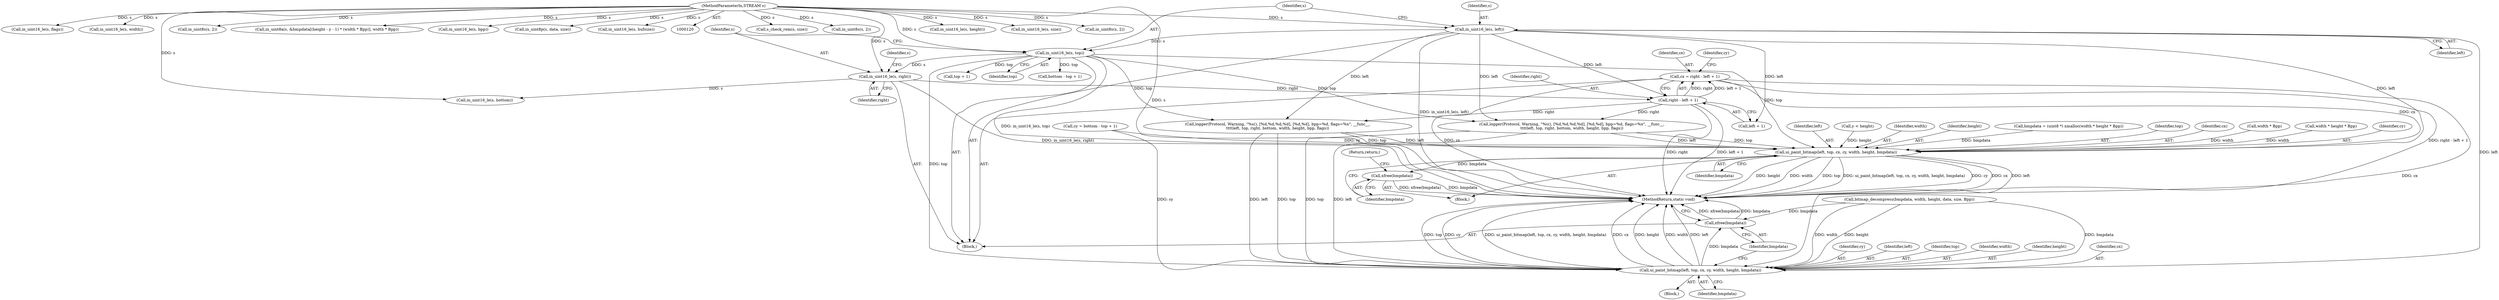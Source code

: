 digraph "0_rdesktop_4dca546d04321a610c1835010b5dad85163b65e1_7@integer" {
"1000182" [label="(Call,cx = right - left + 1)"];
"1000184" [label="(Call,right - left + 1)"];
"1000154" [label="(Call,in_uint16_le(s, right))"];
"1000151" [label="(Call,in_uint16_le(s, top))"];
"1000148" [label="(Call,in_uint16_le(s, left))"];
"1000121" [label="(MethodParameterIn,STREAM s)"];
"1000295" [label="(Call,ui_paint_bitmap(left, top, cx, cy, width, height, bmpdata))"];
"1000303" [label="(Call,xfree(bmpdata))"];
"1000361" [label="(Call,ui_paint_bitmap(left, top, cx, cy, width, height, bmpdata))"];
"1000376" [label="(Call,xfree(bmpdata))"];
"1000365" [label="(Identifier,cy)"];
"1000157" [label="(Call,in_uint16_le(s, bottom))"];
"1000154" [label="(Call,in_uint16_le(s, right))"];
"1000296" [label="(Identifier,left)"];
"1000362" [label="(Identifier,left)"];
"1000272" [label="(Call,y < height)"];
"1000363" [label="(Identifier,top)"];
"1000183" [label="(Identifier,cx)"];
"1000153" [label="(Identifier,top)"];
"1000330" [label="(Call,s_check_rem(s, size))"];
"1000235" [label="(Call,logger(Protocol, Warning, \"%s(), [%d,%d,%d,%d], [%d,%d], bpp=%d, flags=%x\", __func__,\n\t\t\t\tleft, top, right, bottom, width, height, bpp, flags))"];
"1000156" [label="(Identifier,right)"];
"1000316" [label="(Call,in_uint8s(s, 2))"];
"1000353" [label="(Call,bitmap_decompress(bmpdata, width, height, data, size, Bpp))"];
"1000163" [label="(Call,in_uint16_le(s, height))"];
"1000155" [label="(Identifier,s)"];
"1000186" [label="(Call,left + 1)"];
"1000319" [label="(Call,in_uint16_le(s, size))"];
"1000325" [label="(Call,in_uint8s(s, 2))"];
"1000300" [label="(Identifier,width)"];
"1000176" [label="(Call,in_uint16_le(s, flags))"];
"1000301" [label="(Identifier,height)"];
"1000258" [label="(Call,bmpdata = (uint8 *) xmalloc(width * height * Bpp))"];
"1000150" [label="(Identifier,left)"];
"1000151" [label="(Call,in_uint16_le(s, top))"];
"1000160" [label="(Call,in_uint16_le(s, width))"];
"1000209" [label="(Call,logger(Protocol, Warning, \"%s(), [%d,%d,%d,%d], [%d,%d], bpp=%d, flags=%x\", __func__,\n\t\t\t\tleft, top, right, bottom, width, height, bpp, flags))"];
"1000377" [label="(Identifier,bmpdata)"];
"1000185" [label="(Identifier,right)"];
"1000378" [label="(MethodReturn,static void)"];
"1000297" [label="(Identifier,top)"];
"1000366" [label="(Identifier,width)"];
"1000149" [label="(Identifier,s)"];
"1000298" [label="(Identifier,cx)"];
"1000184" [label="(Call,right - left + 1)"];
"1000367" [label="(Identifier,height)"];
"1000122" [label="(Block,)"];
"1000193" [label="(Call,top + 1)"];
"1000189" [label="(Call,cy = bottom - top + 1)"];
"1000152" [label="(Identifier,s)"];
"1000305" [label="(Return,return;)"];
"1000292" [label="(Call,width * Bpp)"];
"1000364" [label="(Identifier,cx)"];
"1000376" [label="(Call,xfree(bmpdata))"];
"1000303" [label="(Call,xfree(bmpdata))"];
"1000304" [label="(Identifier,bmpdata)"];
"1000263" [label="(Call,width * height * Bpp)"];
"1000158" [label="(Identifier,s)"];
"1000360" [label="(Block,)"];
"1000295" [label="(Call,ui_paint_bitmap(left, top, cx, cy, width, height, bmpdata))"];
"1000148" [label="(Call,in_uint16_le(s, left))"];
"1000191" [label="(Call,bottom - top + 1)"];
"1000322" [label="(Call,in_uint8s(s, 2))"];
"1000278" [label="(Call,in_uint8a(s, &bmpdata[(height - y - 1) * (width * Bpp)], width * Bpp))"];
"1000256" [label="(Block,)"];
"1000166" [label="(Call,in_uint16_le(s, bpp))"];
"1000338" [label="(Call,in_uint8p(s, data, size))"];
"1000121" [label="(MethodParameterIn,STREAM s)"];
"1000302" [label="(Identifier,bmpdata)"];
"1000299" [label="(Identifier,cy)"];
"1000361" [label="(Call,ui_paint_bitmap(left, top, cx, cy, width, height, bmpdata))"];
"1000182" [label="(Call,cx = right - left + 1)"];
"1000179" [label="(Call,in_uint16_le(s, bufsize))"];
"1000190" [label="(Identifier,cy)"];
"1000368" [label="(Identifier,bmpdata)"];
"1000182" -> "1000122"  [label="AST: "];
"1000182" -> "1000184"  [label="CFG: "];
"1000183" -> "1000182"  [label="AST: "];
"1000184" -> "1000182"  [label="AST: "];
"1000190" -> "1000182"  [label="CFG: "];
"1000182" -> "1000378"  [label="DDG: right - left + 1"];
"1000182" -> "1000378"  [label="DDG: cx"];
"1000184" -> "1000182"  [label="DDG: right"];
"1000184" -> "1000182"  [label="DDG: left + 1"];
"1000182" -> "1000295"  [label="DDG: cx"];
"1000182" -> "1000361"  [label="DDG: cx"];
"1000184" -> "1000186"  [label="CFG: "];
"1000185" -> "1000184"  [label="AST: "];
"1000186" -> "1000184"  [label="AST: "];
"1000184" -> "1000378"  [label="DDG: right"];
"1000184" -> "1000378"  [label="DDG: left + 1"];
"1000154" -> "1000184"  [label="DDG: right"];
"1000148" -> "1000184"  [label="DDG: left"];
"1000184" -> "1000209"  [label="DDG: right"];
"1000184" -> "1000235"  [label="DDG: right"];
"1000154" -> "1000122"  [label="AST: "];
"1000154" -> "1000156"  [label="CFG: "];
"1000155" -> "1000154"  [label="AST: "];
"1000156" -> "1000154"  [label="AST: "];
"1000158" -> "1000154"  [label="CFG: "];
"1000154" -> "1000378"  [label="DDG: in_uint16_le(s, right)"];
"1000151" -> "1000154"  [label="DDG: s"];
"1000121" -> "1000154"  [label="DDG: s"];
"1000154" -> "1000157"  [label="DDG: s"];
"1000151" -> "1000122"  [label="AST: "];
"1000151" -> "1000153"  [label="CFG: "];
"1000152" -> "1000151"  [label="AST: "];
"1000153" -> "1000151"  [label="AST: "];
"1000155" -> "1000151"  [label="CFG: "];
"1000151" -> "1000378"  [label="DDG: in_uint16_le(s, top)"];
"1000148" -> "1000151"  [label="DDG: s"];
"1000121" -> "1000151"  [label="DDG: s"];
"1000151" -> "1000191"  [label="DDG: top"];
"1000151" -> "1000193"  [label="DDG: top"];
"1000151" -> "1000209"  [label="DDG: top"];
"1000151" -> "1000235"  [label="DDG: top"];
"1000151" -> "1000295"  [label="DDG: top"];
"1000151" -> "1000361"  [label="DDG: top"];
"1000148" -> "1000122"  [label="AST: "];
"1000148" -> "1000150"  [label="CFG: "];
"1000149" -> "1000148"  [label="AST: "];
"1000150" -> "1000148"  [label="AST: "];
"1000152" -> "1000148"  [label="CFG: "];
"1000148" -> "1000378"  [label="DDG: in_uint16_le(s, left)"];
"1000121" -> "1000148"  [label="DDG: s"];
"1000148" -> "1000186"  [label="DDG: left"];
"1000148" -> "1000209"  [label="DDG: left"];
"1000148" -> "1000235"  [label="DDG: left"];
"1000148" -> "1000295"  [label="DDG: left"];
"1000148" -> "1000361"  [label="DDG: left"];
"1000121" -> "1000120"  [label="AST: "];
"1000121" -> "1000378"  [label="DDG: s"];
"1000121" -> "1000157"  [label="DDG: s"];
"1000121" -> "1000160"  [label="DDG: s"];
"1000121" -> "1000163"  [label="DDG: s"];
"1000121" -> "1000166"  [label="DDG: s"];
"1000121" -> "1000176"  [label="DDG: s"];
"1000121" -> "1000179"  [label="DDG: s"];
"1000121" -> "1000278"  [label="DDG: s"];
"1000121" -> "1000316"  [label="DDG: s"];
"1000121" -> "1000319"  [label="DDG: s"];
"1000121" -> "1000322"  [label="DDG: s"];
"1000121" -> "1000325"  [label="DDG: s"];
"1000121" -> "1000330"  [label="DDG: s"];
"1000121" -> "1000338"  [label="DDG: s"];
"1000295" -> "1000256"  [label="AST: "];
"1000295" -> "1000302"  [label="CFG: "];
"1000296" -> "1000295"  [label="AST: "];
"1000297" -> "1000295"  [label="AST: "];
"1000298" -> "1000295"  [label="AST: "];
"1000299" -> "1000295"  [label="AST: "];
"1000300" -> "1000295"  [label="AST: "];
"1000301" -> "1000295"  [label="AST: "];
"1000302" -> "1000295"  [label="AST: "];
"1000304" -> "1000295"  [label="CFG: "];
"1000295" -> "1000378"  [label="DDG: cy"];
"1000295" -> "1000378"  [label="DDG: cx"];
"1000295" -> "1000378"  [label="DDG: left"];
"1000295" -> "1000378"  [label="DDG: height"];
"1000295" -> "1000378"  [label="DDG: width"];
"1000295" -> "1000378"  [label="DDG: top"];
"1000295" -> "1000378"  [label="DDG: ui_paint_bitmap(left, top, cx, cy, width, height, bmpdata)"];
"1000235" -> "1000295"  [label="DDG: left"];
"1000235" -> "1000295"  [label="DDG: top"];
"1000209" -> "1000295"  [label="DDG: left"];
"1000209" -> "1000295"  [label="DDG: top"];
"1000189" -> "1000295"  [label="DDG: cy"];
"1000292" -> "1000295"  [label="DDG: width"];
"1000263" -> "1000295"  [label="DDG: width"];
"1000272" -> "1000295"  [label="DDG: height"];
"1000258" -> "1000295"  [label="DDG: bmpdata"];
"1000295" -> "1000303"  [label="DDG: bmpdata"];
"1000303" -> "1000256"  [label="AST: "];
"1000303" -> "1000304"  [label="CFG: "];
"1000304" -> "1000303"  [label="AST: "];
"1000305" -> "1000303"  [label="CFG: "];
"1000303" -> "1000378"  [label="DDG: bmpdata"];
"1000303" -> "1000378"  [label="DDG: xfree(bmpdata)"];
"1000361" -> "1000360"  [label="AST: "];
"1000361" -> "1000368"  [label="CFG: "];
"1000362" -> "1000361"  [label="AST: "];
"1000363" -> "1000361"  [label="AST: "];
"1000364" -> "1000361"  [label="AST: "];
"1000365" -> "1000361"  [label="AST: "];
"1000366" -> "1000361"  [label="AST: "];
"1000367" -> "1000361"  [label="AST: "];
"1000368" -> "1000361"  [label="AST: "];
"1000377" -> "1000361"  [label="CFG: "];
"1000361" -> "1000378"  [label="DDG: cy"];
"1000361" -> "1000378"  [label="DDG: ui_paint_bitmap(left, top, cx, cy, width, height, bmpdata)"];
"1000361" -> "1000378"  [label="DDG: cx"];
"1000361" -> "1000378"  [label="DDG: height"];
"1000361" -> "1000378"  [label="DDG: width"];
"1000361" -> "1000378"  [label="DDG: left"];
"1000361" -> "1000378"  [label="DDG: top"];
"1000235" -> "1000361"  [label="DDG: left"];
"1000235" -> "1000361"  [label="DDG: top"];
"1000209" -> "1000361"  [label="DDG: left"];
"1000209" -> "1000361"  [label="DDG: top"];
"1000189" -> "1000361"  [label="DDG: cy"];
"1000353" -> "1000361"  [label="DDG: width"];
"1000353" -> "1000361"  [label="DDG: height"];
"1000353" -> "1000361"  [label="DDG: bmpdata"];
"1000361" -> "1000376"  [label="DDG: bmpdata"];
"1000376" -> "1000122"  [label="AST: "];
"1000376" -> "1000377"  [label="CFG: "];
"1000377" -> "1000376"  [label="AST: "];
"1000378" -> "1000376"  [label="CFG: "];
"1000376" -> "1000378"  [label="DDG: xfree(bmpdata)"];
"1000376" -> "1000378"  [label="DDG: bmpdata"];
"1000353" -> "1000376"  [label="DDG: bmpdata"];
}
